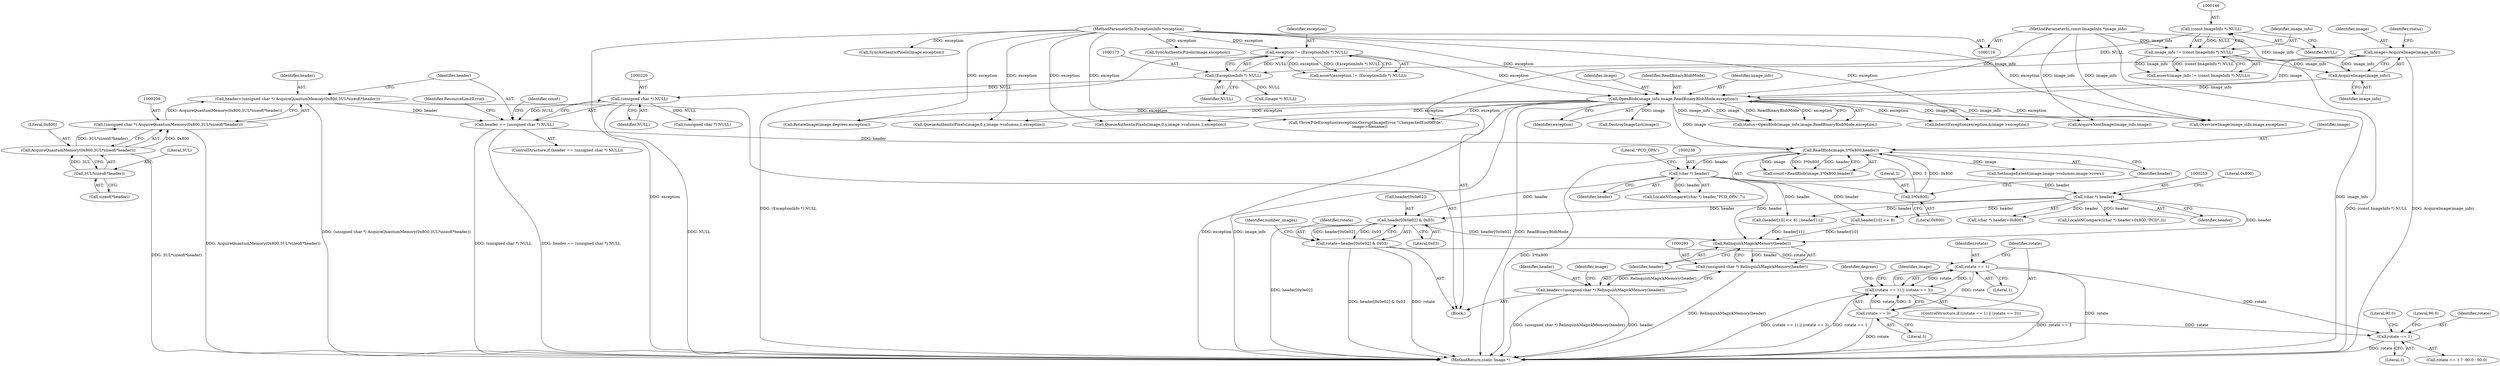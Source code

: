 digraph "0_ImageMagick_f6e9d0d9955e85bdd7540b251cd50d598dacc5e6_43@array" {
"1000267" [label="(Call,header[0x0e02] & 0x03)"];
"1000237" [label="(Call,(char *) header)"];
"1000227" [label="(Call,ReadBlob(image,3*0x800,header))"];
"1000187" [label="(Call,OpenBlob(image_info,image,ReadBinaryBlobMode,exception))"];
"1000183" [label="(Call,AcquireImage(image_info))"];
"1000143" [label="(Call,image_info != (const ImageInfo *) NULL)"];
"1000117" [label="(MethodParameterIn,const ImageInfo *image_info)"];
"1000145" [label="(Call,(const ImageInfo *) NULL)"];
"1000181" [label="(Call,image=AcquireImage(image_info))"];
"1000170" [label="(Call,exception != (ExceptionInfo *) NULL)"];
"1000118" [label="(MethodParameterIn,ExceptionInfo *exception)"];
"1000172" [label="(Call,(ExceptionInfo *) NULL)"];
"1000229" [label="(Call,3*0x800)"];
"1000217" [label="(Call,header == (unsigned char *) NULL)"];
"1000205" [label="(Call,header=(unsigned char *) AcquireQuantumMemory(0x800,3UL*sizeof(*header)))"];
"1000207" [label="(Call,(unsigned char *) AcquireQuantumMemory(0x800,3UL*sizeof(*header)))"];
"1000209" [label="(Call,AcquireQuantumMemory(0x800,3UL*sizeof(*header)))"];
"1000211" [label="(Call,3UL*sizeof(*header))"];
"1000219" [label="(Call,(unsigned char *) NULL)"];
"1000252" [label="(Call,(char *) header)"];
"1000265" [label="(Call,rotate=header[0x0e02] & 0x03)"];
"1001345" [label="(Call,rotate == 1)"];
"1001344" [label="(Call,(rotate == 1) || (rotate == 3))"];
"1001348" [label="(Call,rotate == 3)"];
"1001357" [label="(Call,rotate == 1)"];
"1000294" [label="(Call,RelinquishMagickMemory(header))"];
"1000292" [label="(Call,(unsigned char *) RelinquishMagickMemory(header))"];
"1000290" [label="(Call,header=(unsigned char *) RelinquishMagickMemory(header))"];
"1000219" [label="(Call,(unsigned char *) NULL)"];
"1001349" [label="(Identifier,rotate)"];
"1000211" [label="(Call,3UL*sizeof(*header))"];
"1000119" [label="(Block,)"];
"1000251" [label="(Call,(char *) header+0x800)"];
"1000202" [label="(Call,(Image *) NULL)"];
"1000216" [label="(ControlStructure,if (header == (unsigned char *) NULL))"];
"1001362" [label="(Literal,90.0)"];
"1000210" [label="(Literal,0x800)"];
"1000174" [label="(Identifier,NULL)"];
"1000209" [label="(Call,AcquireQuantumMemory(0x800,3UL*sizeof(*header)))"];
"1000231" [label="(Literal,0x800)"];
"1000225" [label="(Call,count=ReadBlob(image,3*0x800,header))"];
"1000840" [label="(Call,SyncAuthenticPixels(image,exception))"];
"1001345" [label="(Call,rotate == 1)"];
"1001350" [label="(Literal,3)"];
"1000250" [label="(Call,LocaleNCompare((char *) header+0x800,\"PCD\",3))"];
"1000290" [label="(Call,header=(unsigned char *) RelinquishMagickMemory(header))"];
"1001326" [label="(Call,ThrowFileException(exception,CorruptImageError,\"UnexpectedEndOfFile\",\n      image->filename))"];
"1000788" [label="(Call,QueueAuthenticPixels(image,0,y,image->columns,1,exception))"];
"1000529" [label="(Call,(unsigned char *) NULL)"];
"1000142" [label="(Call,assert(image_info != (const ImageInfo *) NULL))"];
"1000291" [label="(Identifier,header)"];
"1000118" [label="(MethodParameterIn,ExceptionInfo *exception)"];
"1000169" [label="(Call,assert(exception != (ExceptionInfo *) NULL))"];
"1000294" [label="(Call,RelinquishMagickMemory(header))"];
"1000432" [label="(Call,SetImageExtent(image,image->columns,image->rows))"];
"1000212" [label="(Literal,3UL)"];
"1000172" [label="(Call,(ExceptionInfo *) NULL)"];
"1000206" [label="(Identifier,header)"];
"1000226" [label="(Identifier,count)"];
"1000186" [label="(Identifier,status)"];
"1001221" [label="(Call,QueueAuthenticPixels(image,0,y,image->columns,1,exception))"];
"1000184" [label="(Identifier,image_info)"];
"1000275" [label="(Call,header[10] << 8)"];
"1000868" [label="(Call,AcquireNextImage(image_info,image))"];
"1001347" [label="(Literal,1)"];
"1000205" [label="(Call,header=(unsigned char *) AcquireQuantumMemory(0x800,3UL*sizeof(*header)))"];
"1001344" [label="(Call,(rotate == 1) || (rotate == 3))"];
"1000445" [label="(Call,InheritException(exception,&image->exception))"];
"1001481" [label="(MethodReturn,static Image *)"];
"1001358" [label="(Identifier,rotate)"];
"1000217" [label="(Call,header == (unsigned char *) NULL)"];
"1000255" [label="(Literal,0x800)"];
"1000267" [label="(Call,header[0x0e02] & 0x03)"];
"1000274" [label="(Call,(header[10] << 8) | header[11])"];
"1000183" [label="(Call,AcquireImage(image_info))"];
"1000232" [label="(Identifier,header)"];
"1000271" [label="(Literal,0x03)"];
"1000254" [label="(Identifier,header)"];
"1000946" [label="(Call,OverviewImage(image_info,image,exception))"];
"1000295" [label="(Identifier,header)"];
"1001273" [label="(Call,SyncAuthenticPixels(image,exception))"];
"1000300" [label="(Identifier,image)"];
"1001343" [label="(ControlStructure,if ((rotate == 1) || (rotate == 3)))"];
"1000266" [label="(Identifier,rotate)"];
"1000273" [label="(Identifier,number_images)"];
"1000171" [label="(Identifier,exception)"];
"1000144" [label="(Identifier,image_info)"];
"1000189" [label="(Identifier,image)"];
"1000240" [label="(Literal,\"PCD_OPA\")"];
"1000237" [label="(Call,(char *) header)"];
"1000292" [label="(Call,(unsigned char *) RelinquishMagickMemory(header))"];
"1000147" [label="(Identifier,NULL)"];
"1000117" [label="(MethodParameterIn,const ImageInfo *image_info)"];
"1000252" [label="(Call,(char *) header)"];
"1000187" [label="(Call,OpenBlob(image_info,image,ReadBinaryBlobMode,exception))"];
"1000227" [label="(Call,ReadBlob(image,3*0x800,header))"];
"1000191" [label="(Identifier,exception)"];
"1001357" [label="(Call,rotate == 1)"];
"1000190" [label="(Identifier,ReadBinaryBlobMode)"];
"1001355" [label="(Identifier,degrees)"];
"1001365" [label="(Call,RotateImage(image,degrees,exception))"];
"1000239" [label="(Identifier,header)"];
"1000221" [label="(Identifier,NULL)"];
"1000145" [label="(Call,(const ImageInfo *) NULL)"];
"1000199" [label="(Call,DestroyImageList(image))"];
"1000218" [label="(Identifier,header)"];
"1000213" [label="(Call,sizeof(*header))"];
"1000170" [label="(Call,exception != (ExceptionInfo *) NULL)"];
"1000207" [label="(Call,(unsigned char *) AcquireQuantumMemory(0x800,3UL*sizeof(*header)))"];
"1000265" [label="(Call,rotate=header[0x0e02] & 0x03)"];
"1001346" [label="(Identifier,rotate)"];
"1000268" [label="(Call,header[0x0e02])"];
"1001361" [label="(Literal,90.0)"];
"1001387" [label="(Identifier,image)"];
"1000230" [label="(Literal,3)"];
"1000143" [label="(Call,image_info != (const ImageInfo *) NULL)"];
"1000185" [label="(Call,status=OpenBlob(image_info,image,ReadBinaryBlobMode,exception))"];
"1001348" [label="(Call,rotate == 3)"];
"1001359" [label="(Literal,1)"];
"1000236" [label="(Call,LocaleNCompare((char *) header,\"PCD_OPA\",7))"];
"1000181" [label="(Call,image=AcquireImage(image_info))"];
"1000228" [label="(Identifier,image)"];
"1000188" [label="(Identifier,image_info)"];
"1000223" [label="(Identifier,ResourceLimitError)"];
"1001356" [label="(Call,rotate == 1 ? -90.0 : 90.0)"];
"1000182" [label="(Identifier,image)"];
"1000229" [label="(Call,3*0x800)"];
"1000267" -> "1000265"  [label="AST: "];
"1000267" -> "1000271"  [label="CFG: "];
"1000268" -> "1000267"  [label="AST: "];
"1000271" -> "1000267"  [label="AST: "];
"1000265" -> "1000267"  [label="CFG: "];
"1000267" -> "1001481"  [label="DDG: header[0x0e02]"];
"1000267" -> "1000265"  [label="DDG: header[0x0e02]"];
"1000267" -> "1000265"  [label="DDG: 0x03"];
"1000237" -> "1000267"  [label="DDG: header"];
"1000252" -> "1000267"  [label="DDG: header"];
"1000267" -> "1000294"  [label="DDG: header[0x0e02]"];
"1000237" -> "1000236"  [label="AST: "];
"1000237" -> "1000239"  [label="CFG: "];
"1000238" -> "1000237"  [label="AST: "];
"1000239" -> "1000237"  [label="AST: "];
"1000240" -> "1000237"  [label="CFG: "];
"1000237" -> "1000236"  [label="DDG: header"];
"1000227" -> "1000237"  [label="DDG: header"];
"1000237" -> "1000252"  [label="DDG: header"];
"1000237" -> "1000275"  [label="DDG: header"];
"1000237" -> "1000274"  [label="DDG: header"];
"1000237" -> "1000294"  [label="DDG: header"];
"1000227" -> "1000225"  [label="AST: "];
"1000227" -> "1000232"  [label="CFG: "];
"1000228" -> "1000227"  [label="AST: "];
"1000229" -> "1000227"  [label="AST: "];
"1000232" -> "1000227"  [label="AST: "];
"1000225" -> "1000227"  [label="CFG: "];
"1000227" -> "1001481"  [label="DDG: 3*0x800"];
"1000227" -> "1000225"  [label="DDG: image"];
"1000227" -> "1000225"  [label="DDG: 3*0x800"];
"1000227" -> "1000225"  [label="DDG: header"];
"1000187" -> "1000227"  [label="DDG: image"];
"1000229" -> "1000227"  [label="DDG: 3"];
"1000229" -> "1000227"  [label="DDG: 0x800"];
"1000217" -> "1000227"  [label="DDG: header"];
"1000227" -> "1000432"  [label="DDG: image"];
"1000187" -> "1000185"  [label="AST: "];
"1000187" -> "1000191"  [label="CFG: "];
"1000188" -> "1000187"  [label="AST: "];
"1000189" -> "1000187"  [label="AST: "];
"1000190" -> "1000187"  [label="AST: "];
"1000191" -> "1000187"  [label="AST: "];
"1000185" -> "1000187"  [label="CFG: "];
"1000187" -> "1001481"  [label="DDG: image_info"];
"1000187" -> "1001481"  [label="DDG: ReadBinaryBlobMode"];
"1000187" -> "1001481"  [label="DDG: exception"];
"1000187" -> "1000185"  [label="DDG: image_info"];
"1000187" -> "1000185"  [label="DDG: image"];
"1000187" -> "1000185"  [label="DDG: ReadBinaryBlobMode"];
"1000187" -> "1000185"  [label="DDG: exception"];
"1000183" -> "1000187"  [label="DDG: image_info"];
"1000117" -> "1000187"  [label="DDG: image_info"];
"1000181" -> "1000187"  [label="DDG: image"];
"1000170" -> "1000187"  [label="DDG: exception"];
"1000118" -> "1000187"  [label="DDG: exception"];
"1000187" -> "1000199"  [label="DDG: image"];
"1000187" -> "1000445"  [label="DDG: exception"];
"1000187" -> "1000788"  [label="DDG: exception"];
"1000187" -> "1000868"  [label="DDG: image_info"];
"1000187" -> "1000946"  [label="DDG: image_info"];
"1000187" -> "1000946"  [label="DDG: exception"];
"1000187" -> "1001221"  [label="DDG: exception"];
"1000187" -> "1001326"  [label="DDG: exception"];
"1000187" -> "1001365"  [label="DDG: exception"];
"1000183" -> "1000181"  [label="AST: "];
"1000183" -> "1000184"  [label="CFG: "];
"1000184" -> "1000183"  [label="AST: "];
"1000181" -> "1000183"  [label="CFG: "];
"1000183" -> "1000181"  [label="DDG: image_info"];
"1000143" -> "1000183"  [label="DDG: image_info"];
"1000117" -> "1000183"  [label="DDG: image_info"];
"1000143" -> "1000142"  [label="AST: "];
"1000143" -> "1000145"  [label="CFG: "];
"1000144" -> "1000143"  [label="AST: "];
"1000145" -> "1000143"  [label="AST: "];
"1000142" -> "1000143"  [label="CFG: "];
"1000143" -> "1001481"  [label="DDG: (const ImageInfo *) NULL"];
"1000143" -> "1000142"  [label="DDG: image_info"];
"1000143" -> "1000142"  [label="DDG: (const ImageInfo *) NULL"];
"1000117" -> "1000143"  [label="DDG: image_info"];
"1000145" -> "1000143"  [label="DDG: NULL"];
"1000117" -> "1000116"  [label="AST: "];
"1000117" -> "1001481"  [label="DDG: image_info"];
"1000117" -> "1000868"  [label="DDG: image_info"];
"1000117" -> "1000946"  [label="DDG: image_info"];
"1000145" -> "1000147"  [label="CFG: "];
"1000146" -> "1000145"  [label="AST: "];
"1000147" -> "1000145"  [label="AST: "];
"1000145" -> "1000172"  [label="DDG: NULL"];
"1000181" -> "1000119"  [label="AST: "];
"1000182" -> "1000181"  [label="AST: "];
"1000186" -> "1000181"  [label="CFG: "];
"1000181" -> "1001481"  [label="DDG: AcquireImage(image_info)"];
"1000170" -> "1000169"  [label="AST: "];
"1000170" -> "1000172"  [label="CFG: "];
"1000171" -> "1000170"  [label="AST: "];
"1000172" -> "1000170"  [label="AST: "];
"1000169" -> "1000170"  [label="CFG: "];
"1000170" -> "1001481"  [label="DDG: (ExceptionInfo *) NULL"];
"1000170" -> "1000169"  [label="DDG: exception"];
"1000170" -> "1000169"  [label="DDG: (ExceptionInfo *) NULL"];
"1000118" -> "1000170"  [label="DDG: exception"];
"1000172" -> "1000170"  [label="DDG: NULL"];
"1000118" -> "1000116"  [label="AST: "];
"1000118" -> "1001481"  [label="DDG: exception"];
"1000118" -> "1000445"  [label="DDG: exception"];
"1000118" -> "1000788"  [label="DDG: exception"];
"1000118" -> "1000840"  [label="DDG: exception"];
"1000118" -> "1000946"  [label="DDG: exception"];
"1000118" -> "1001221"  [label="DDG: exception"];
"1000118" -> "1001273"  [label="DDG: exception"];
"1000118" -> "1001326"  [label="DDG: exception"];
"1000118" -> "1001365"  [label="DDG: exception"];
"1000172" -> "1000174"  [label="CFG: "];
"1000173" -> "1000172"  [label="AST: "];
"1000174" -> "1000172"  [label="AST: "];
"1000172" -> "1000202"  [label="DDG: NULL"];
"1000172" -> "1000219"  [label="DDG: NULL"];
"1000229" -> "1000231"  [label="CFG: "];
"1000230" -> "1000229"  [label="AST: "];
"1000231" -> "1000229"  [label="AST: "];
"1000232" -> "1000229"  [label="CFG: "];
"1000217" -> "1000216"  [label="AST: "];
"1000217" -> "1000219"  [label="CFG: "];
"1000218" -> "1000217"  [label="AST: "];
"1000219" -> "1000217"  [label="AST: "];
"1000223" -> "1000217"  [label="CFG: "];
"1000226" -> "1000217"  [label="CFG: "];
"1000217" -> "1001481"  [label="DDG: (unsigned char *) NULL"];
"1000217" -> "1001481"  [label="DDG: header == (unsigned char *) NULL"];
"1000205" -> "1000217"  [label="DDG: header"];
"1000219" -> "1000217"  [label="DDG: NULL"];
"1000205" -> "1000119"  [label="AST: "];
"1000205" -> "1000207"  [label="CFG: "];
"1000206" -> "1000205"  [label="AST: "];
"1000207" -> "1000205"  [label="AST: "];
"1000218" -> "1000205"  [label="CFG: "];
"1000205" -> "1001481"  [label="DDG: (unsigned char *) AcquireQuantumMemory(0x800,3UL*sizeof(*header))"];
"1000207" -> "1000205"  [label="DDG: AcquireQuantumMemory(0x800,3UL*sizeof(*header))"];
"1000207" -> "1000209"  [label="CFG: "];
"1000208" -> "1000207"  [label="AST: "];
"1000209" -> "1000207"  [label="AST: "];
"1000207" -> "1001481"  [label="DDG: AcquireQuantumMemory(0x800,3UL*sizeof(*header))"];
"1000209" -> "1000207"  [label="DDG: 0x800"];
"1000209" -> "1000207"  [label="DDG: 3UL*sizeof(*header)"];
"1000209" -> "1000211"  [label="CFG: "];
"1000210" -> "1000209"  [label="AST: "];
"1000211" -> "1000209"  [label="AST: "];
"1000209" -> "1001481"  [label="DDG: 3UL*sizeof(*header)"];
"1000211" -> "1000209"  [label="DDG: 3UL"];
"1000211" -> "1000213"  [label="CFG: "];
"1000212" -> "1000211"  [label="AST: "];
"1000213" -> "1000211"  [label="AST: "];
"1000219" -> "1000221"  [label="CFG: "];
"1000220" -> "1000219"  [label="AST: "];
"1000221" -> "1000219"  [label="AST: "];
"1000219" -> "1001481"  [label="DDG: NULL"];
"1000219" -> "1000529"  [label="DDG: NULL"];
"1000252" -> "1000251"  [label="AST: "];
"1000252" -> "1000254"  [label="CFG: "];
"1000253" -> "1000252"  [label="AST: "];
"1000254" -> "1000252"  [label="AST: "];
"1000255" -> "1000252"  [label="CFG: "];
"1000252" -> "1000250"  [label="DDG: header"];
"1000252" -> "1000251"  [label="DDG: header"];
"1000252" -> "1000275"  [label="DDG: header"];
"1000252" -> "1000274"  [label="DDG: header"];
"1000252" -> "1000294"  [label="DDG: header"];
"1000265" -> "1000119"  [label="AST: "];
"1000266" -> "1000265"  [label="AST: "];
"1000273" -> "1000265"  [label="CFG: "];
"1000265" -> "1001481"  [label="DDG: header[0x0e02] & 0x03"];
"1000265" -> "1001481"  [label="DDG: rotate"];
"1000265" -> "1001345"  [label="DDG: rotate"];
"1001345" -> "1001344"  [label="AST: "];
"1001345" -> "1001347"  [label="CFG: "];
"1001346" -> "1001345"  [label="AST: "];
"1001347" -> "1001345"  [label="AST: "];
"1001349" -> "1001345"  [label="CFG: "];
"1001344" -> "1001345"  [label="CFG: "];
"1001345" -> "1001481"  [label="DDG: rotate"];
"1001345" -> "1001344"  [label="DDG: rotate"];
"1001345" -> "1001344"  [label="DDG: 1"];
"1001345" -> "1001348"  [label="DDG: rotate"];
"1001345" -> "1001357"  [label="DDG: rotate"];
"1001344" -> "1001343"  [label="AST: "];
"1001344" -> "1001348"  [label="CFG: "];
"1001348" -> "1001344"  [label="AST: "];
"1001355" -> "1001344"  [label="CFG: "];
"1001387" -> "1001344"  [label="CFG: "];
"1001344" -> "1001481"  [label="DDG: rotate == 3"];
"1001344" -> "1001481"  [label="DDG: (rotate == 1) || (rotate == 3)"];
"1001344" -> "1001481"  [label="DDG: rotate == 1"];
"1001348" -> "1001344"  [label="DDG: rotate"];
"1001348" -> "1001344"  [label="DDG: 3"];
"1001348" -> "1001350"  [label="CFG: "];
"1001349" -> "1001348"  [label="AST: "];
"1001350" -> "1001348"  [label="AST: "];
"1001348" -> "1001481"  [label="DDG: rotate"];
"1001348" -> "1001357"  [label="DDG: rotate"];
"1001357" -> "1001356"  [label="AST: "];
"1001357" -> "1001359"  [label="CFG: "];
"1001358" -> "1001357"  [label="AST: "];
"1001359" -> "1001357"  [label="AST: "];
"1001361" -> "1001357"  [label="CFG: "];
"1001362" -> "1001357"  [label="CFG: "];
"1001357" -> "1001481"  [label="DDG: rotate"];
"1000294" -> "1000292"  [label="AST: "];
"1000294" -> "1000295"  [label="CFG: "];
"1000295" -> "1000294"  [label="AST: "];
"1000292" -> "1000294"  [label="CFG: "];
"1000294" -> "1000292"  [label="DDG: header"];
"1000274" -> "1000294"  [label="DDG: header[11]"];
"1000275" -> "1000294"  [label="DDG: header[10]"];
"1000292" -> "1000290"  [label="AST: "];
"1000293" -> "1000292"  [label="AST: "];
"1000290" -> "1000292"  [label="CFG: "];
"1000292" -> "1001481"  [label="DDG: RelinquishMagickMemory(header)"];
"1000292" -> "1000290"  [label="DDG: RelinquishMagickMemory(header)"];
"1000290" -> "1000119"  [label="AST: "];
"1000291" -> "1000290"  [label="AST: "];
"1000300" -> "1000290"  [label="CFG: "];
"1000290" -> "1001481"  [label="DDG: header"];
"1000290" -> "1001481"  [label="DDG: (unsigned char *) RelinquishMagickMemory(header)"];
}
